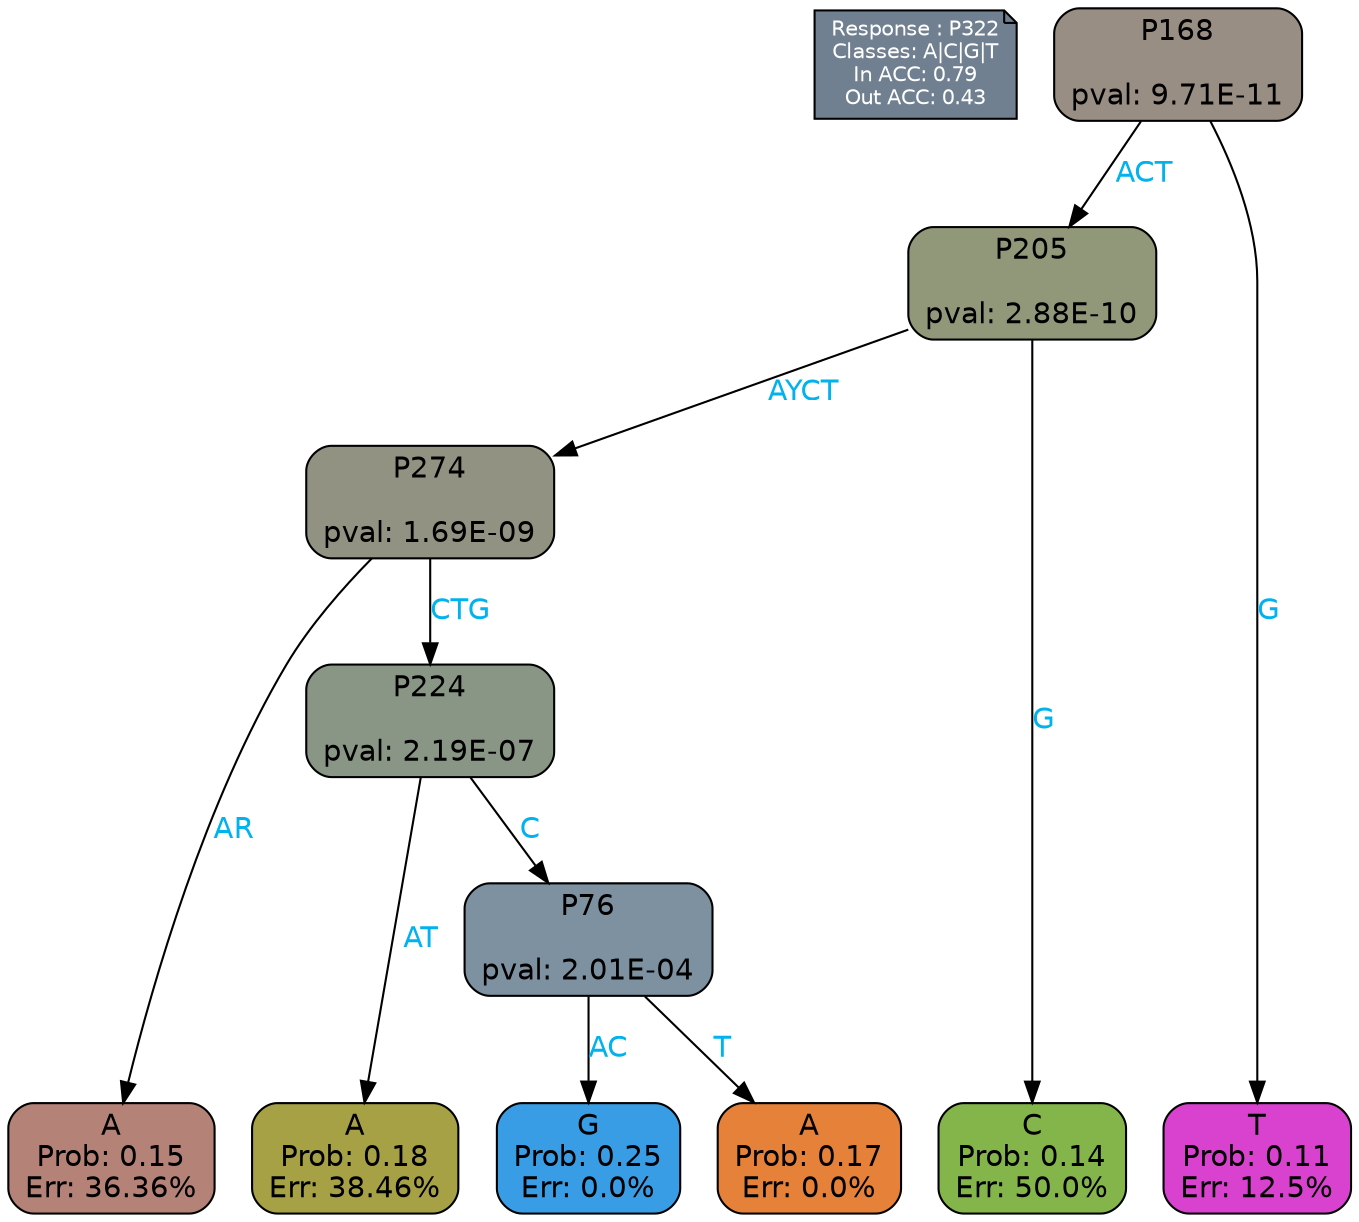 digraph Tree {
node [shape=box, style="filled, rounded", color="black", fontname=helvetica] ;
graph [ranksep=equally, splines=polylines, bgcolor=transparent, dpi=600] ;
edge [fontname=helvetica] ;
LEGEND [label="Response : P322
Classes: A|C|G|T
In ACC: 0.79
Out ACC: 0.43
",shape=note,align=left,style=filled,fillcolor="slategray",fontcolor="white",fontsize=10];1 [label="P168

pval: 9.71E-11", fillcolor="#988e83"] ;
2 [label="P205

pval: 2.88E-10", fillcolor="#909879"] ;
3 [label="P274

pval: 1.69E-09", fillcolor="#929282"] ;
4 [label="A
Prob: 0.15
Err: 36.36%", fillcolor="#b48277"] ;
5 [label="P224

pval: 2.19E-07", fillcolor="#8a9685"] ;
6 [label="A
Prob: 0.18
Err: 38.46%", fillcolor="#a7a146"] ;
7 [label="P76

pval: 2.01E-04", fillcolor="#7d91a0"] ;
8 [label="G
Prob: 0.25
Err: 0.0%", fillcolor="#399de5"] ;
9 [label="A
Prob: 0.17
Err: 0.0%", fillcolor="#e58139"] ;
10 [label="C
Prob: 0.14
Err: 50.0%", fillcolor="#84b54a"] ;
11 [label="T
Prob: 0.11
Err: 12.5%", fillcolor="#d842cf"] ;
1 -> 2 [label="ACT",fontcolor=deepskyblue2] ;
1 -> 11 [label="G",fontcolor=deepskyblue2] ;
2 -> 10 [label="G",fontcolor=deepskyblue2] ;
2 -> 3 [label="AYCT",fontcolor=deepskyblue2] ;
3 -> 4 [label="AR",fontcolor=deepskyblue2] ;
3 -> 5 [label="CTG",fontcolor=deepskyblue2] ;
5 -> 6 [label="AT",fontcolor=deepskyblue2] ;
5 -> 7 [label="C",fontcolor=deepskyblue2] ;
7 -> 8 [label="AC",fontcolor=deepskyblue2] ;
7 -> 9 [label="T",fontcolor=deepskyblue2] ;
{rank = same; 4;6;8;9;10;11;}{rank = same; LEGEND;1;}}
